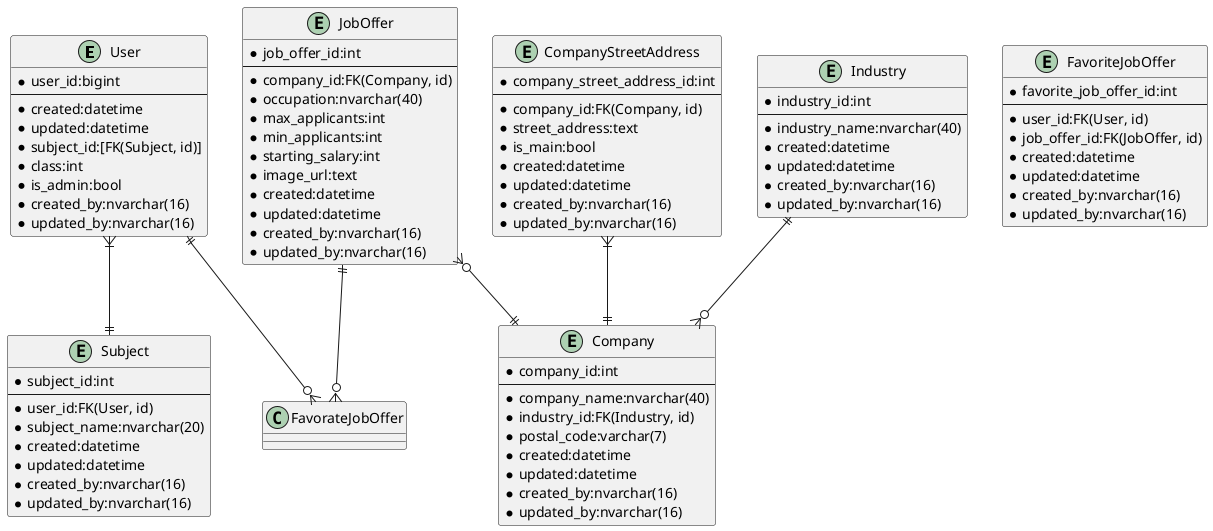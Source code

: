 @startuml ER図
entity "User" {
    *user_id:bigint
    --
    *created:datetime
    *updated:datetime
    *subject_id:[FK(Subject, id)]
    *class:int
    *is_admin:bool
    *created_by:nvarchar(16)
    *updated_by:nvarchar(16)
}
entity "Subject" {
    *subject_id:int
    --
    *user_id:FK(User, id)
    *subject_name:nvarchar(20)
    *created:datetime
    *updated:datetime
    *created_by:nvarchar(16)
    *updated_by:nvarchar(16)
}
entity "FavoriteJobOffer" {
    *favorite_job_offer_id:int
    --
    *user_id:FK(User, id)
    *job_offer_id:FK(JobOffer, id)
    *created:datetime
    *updated:datetime
    *created_by:nvarchar(16)
    *updated_by:nvarchar(16)
}
entity "JobOffer" {
    *job_offer_id:int
    --
    *company_id:FK(Company, id)
    *occupation:nvarchar(40)
    *max_applicants:int
    *min_applicants:int
    *starting_salary:int
    *image_url:text
    *created:datetime
    *updated:datetime
    *created_by:nvarchar(16)
    *updated_by:nvarchar(16)
}
entity "Company" {
    *company_id:int
    --
    *company_name:nvarchar(40)
    *industry_id:FK(Industry, id)
    *postal_code:varchar(7)
    *created:datetime
    *updated:datetime
    *created_by:nvarchar(16)
    *updated_by:nvarchar(16)
}
entity "CompanyStreetAddress" {
    *company_street_address_id:int
    --
    *company_id:FK(Company, id)
    *street_address:text
    *is_main:bool
    *created:datetime
    *updated:datetime
    *created_by:nvarchar(16)
    *updated_by:nvarchar(16)
}
entity "Industry" {
    *industry_id:int
    --
    *industry_name:nvarchar(40)
    *created:datetime
    *updated:datetime
    *created_by:nvarchar(16)
    *updated_by:nvarchar(16)
}

CompanyStreetAddress }|--|| Company
Industry ||--o{ Company
User ||--o{ FavorateJobOffer
User }|--|| Subject
JobOffer ||--o{ FavorateJobOffer
JobOffer }o--|| Company

@enduml